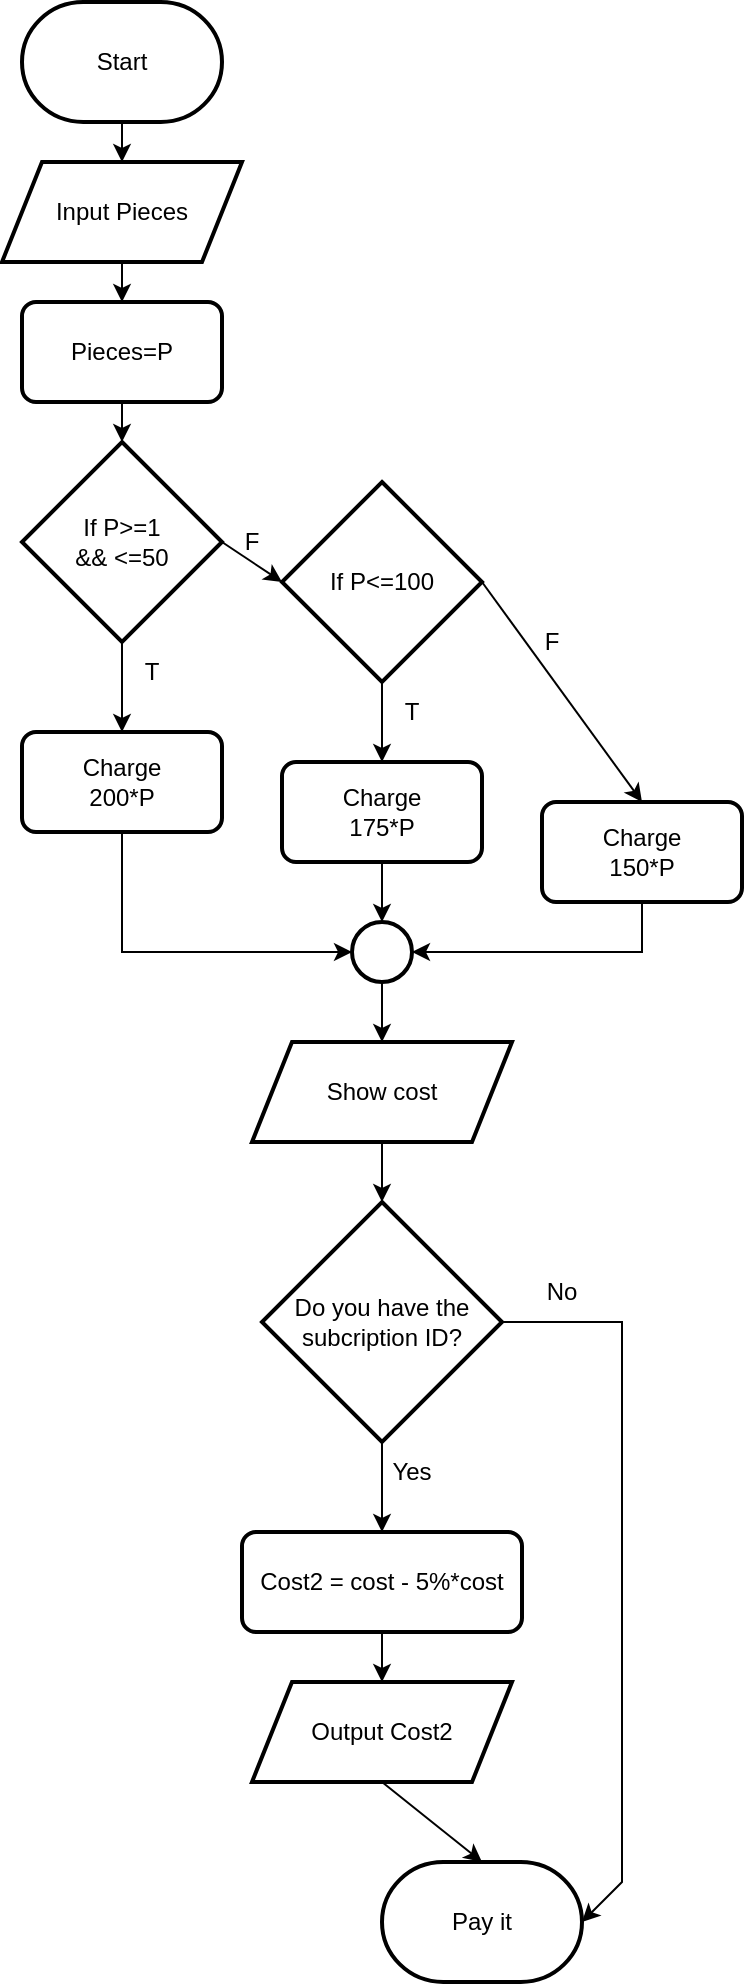 <mxfile version="16.6.7" type="github">
  <diagram id="UKuepsOys_dliQUGDk65" name="Page-1">
    <mxGraphModel dx="806" dy="465" grid="1" gridSize="10" guides="1" tooltips="1" connect="1" arrows="1" fold="1" page="1" pageScale="1" pageWidth="827" pageHeight="1169" math="0" shadow="0">
      <root>
        <mxCell id="0" />
        <mxCell id="1" parent="0" />
        <mxCell id="ra7nQEiWMHMqjAX58qIU-69" value="" style="rounded=1;whiteSpace=wrap;html=1;absoluteArcSize=1;arcSize=14;strokeWidth=2;" vertex="1" parent="1">
          <mxGeometry x="200" y="895" width="140" height="50" as="geometry" />
        </mxCell>
        <mxCell id="ra7nQEiWMHMqjAX58qIU-67" value="" style="rounded=1;whiteSpace=wrap;html=1;absoluteArcSize=1;arcSize=14;strokeWidth=2;" vertex="1" parent="1">
          <mxGeometry x="350" y="530" width="100" height="50" as="geometry" />
        </mxCell>
        <mxCell id="ra7nQEiWMHMqjAX58qIU-66" value="" style="rounded=1;whiteSpace=wrap;html=1;absoluteArcSize=1;arcSize=14;strokeWidth=2;" vertex="1" parent="1">
          <mxGeometry x="90" y="495" width="100" height="50" as="geometry" />
        </mxCell>
        <mxCell id="ra7nQEiWMHMqjAX58qIU-63" value="" style="rounded=1;whiteSpace=wrap;html=1;absoluteArcSize=1;arcSize=14;strokeWidth=2;" vertex="1" parent="1">
          <mxGeometry x="220" y="510" width="100" height="50" as="geometry" />
        </mxCell>
        <mxCell id="ra7nQEiWMHMqjAX58qIU-1" value="" style="strokeWidth=2;html=1;shape=mxgraph.flowchart.terminator;whiteSpace=wrap;" vertex="1" parent="1">
          <mxGeometry x="90" y="130" width="100" height="60" as="geometry" />
        </mxCell>
        <mxCell id="ra7nQEiWMHMqjAX58qIU-2" value="Start" style="text;html=1;strokeColor=none;fillColor=none;align=center;verticalAlign=middle;whiteSpace=wrap;rounded=0;" vertex="1" parent="1">
          <mxGeometry x="110" y="145" width="60" height="30" as="geometry" />
        </mxCell>
        <mxCell id="ra7nQEiWMHMqjAX58qIU-4" value="" style="shape=parallelogram;perimeter=parallelogramPerimeter;whiteSpace=wrap;html=1;fixedSize=1;strokeWidth=2;" vertex="1" parent="1">
          <mxGeometry x="80" y="210" width="120" height="50" as="geometry" />
        </mxCell>
        <mxCell id="ra7nQEiWMHMqjAX58qIU-5" value="Input Pieces" style="text;html=1;strokeColor=none;fillColor=none;align=center;verticalAlign=middle;whiteSpace=wrap;rounded=0;" vertex="1" parent="1">
          <mxGeometry x="90" y="222.5" width="100" height="25" as="geometry" />
        </mxCell>
        <mxCell id="ra7nQEiWMHMqjAX58qIU-7" value="" style="strokeWidth=2;html=1;shape=mxgraph.flowchart.decision;whiteSpace=wrap;" vertex="1" parent="1">
          <mxGeometry x="90" y="350" width="100" height="100" as="geometry" />
        </mxCell>
        <mxCell id="ra7nQEiWMHMqjAX58qIU-8" value="If P&amp;gt;=1 &amp;amp;&amp;amp; &amp;lt;=50" style="text;html=1;strokeColor=none;fillColor=none;align=center;verticalAlign=middle;whiteSpace=wrap;rounded=0;" vertex="1" parent="1">
          <mxGeometry x="110" y="385" width="60" height="30" as="geometry" />
        </mxCell>
        <mxCell id="ra7nQEiWMHMqjAX58qIU-9" value="" style="rounded=1;whiteSpace=wrap;html=1;absoluteArcSize=1;arcSize=14;strokeWidth=2;" vertex="1" parent="1">
          <mxGeometry x="90" y="280" width="100" height="50" as="geometry" />
        </mxCell>
        <mxCell id="ra7nQEiWMHMqjAX58qIU-11" value="Pieces=P" style="text;html=1;strokeColor=none;fillColor=none;align=center;verticalAlign=middle;whiteSpace=wrap;rounded=0;" vertex="1" parent="1">
          <mxGeometry x="110" y="290" width="60" height="30" as="geometry" />
        </mxCell>
        <mxCell id="ra7nQEiWMHMqjAX58qIU-13" value="" style="endArrow=classic;html=1;rounded=0;exitX=0.5;exitY=1;exitDx=0;exitDy=0;exitPerimeter=0;entryX=0.5;entryY=0;entryDx=0;entryDy=0;" edge="1" parent="1" source="ra7nQEiWMHMqjAX58qIU-7" target="ra7nQEiWMHMqjAX58qIU-66">
          <mxGeometry width="50" height="50" relative="1" as="geometry">
            <mxPoint x="200" y="380" as="sourcePoint" />
            <mxPoint x="110" y="480" as="targetPoint" />
          </mxGeometry>
        </mxCell>
        <mxCell id="ra7nQEiWMHMqjAX58qIU-15" value="Charge 200*P" style="text;html=1;strokeColor=none;fillColor=none;align=center;verticalAlign=middle;whiteSpace=wrap;rounded=0;" vertex="1" parent="1">
          <mxGeometry x="110" y="505" width="60" height="30" as="geometry" />
        </mxCell>
        <mxCell id="ra7nQEiWMHMqjAX58qIU-16" value="T" style="text;html=1;strokeColor=none;fillColor=none;align=center;verticalAlign=middle;whiteSpace=wrap;rounded=0;" vertex="1" parent="1">
          <mxGeometry x="140" y="450" width="30" height="30" as="geometry" />
        </mxCell>
        <mxCell id="ra7nQEiWMHMqjAX58qIU-17" value="" style="endArrow=classic;html=1;rounded=0;exitX=1;exitY=0.5;exitDx=0;exitDy=0;exitPerimeter=0;entryX=0;entryY=0.5;entryDx=0;entryDy=0;entryPerimeter=0;" edge="1" parent="1" source="ra7nQEiWMHMqjAX58qIU-7" target="ra7nQEiWMHMqjAX58qIU-20">
          <mxGeometry width="50" height="50" relative="1" as="geometry">
            <mxPoint x="200" y="470" as="sourcePoint" />
            <mxPoint x="210" y="440" as="targetPoint" />
          </mxGeometry>
        </mxCell>
        <mxCell id="ra7nQEiWMHMqjAX58qIU-18" value="F" style="text;html=1;strokeColor=none;fillColor=none;align=center;verticalAlign=middle;whiteSpace=wrap;rounded=0;" vertex="1" parent="1">
          <mxGeometry x="190" y="385" width="30" height="30" as="geometry" />
        </mxCell>
        <mxCell id="ra7nQEiWMHMqjAX58qIU-20" value="" style="strokeWidth=2;html=1;shape=mxgraph.flowchart.decision;whiteSpace=wrap;" vertex="1" parent="1">
          <mxGeometry x="220" y="370" width="100" height="100" as="geometry" />
        </mxCell>
        <mxCell id="ra7nQEiWMHMqjAX58qIU-22" value="If P&amp;lt;=100" style="text;html=1;strokeColor=none;fillColor=none;align=center;verticalAlign=middle;whiteSpace=wrap;rounded=0;" vertex="1" parent="1">
          <mxGeometry x="240" y="405" width="60" height="30" as="geometry" />
        </mxCell>
        <mxCell id="ra7nQEiWMHMqjAX58qIU-23" value="" style="endArrow=classic;html=1;rounded=0;exitX=0.5;exitY=1;exitDx=0;exitDy=0;exitPerimeter=0;entryX=0.5;entryY=0;entryDx=0;entryDy=0;" edge="1" parent="1" source="ra7nQEiWMHMqjAX58qIU-20" target="ra7nQEiWMHMqjAX58qIU-63">
          <mxGeometry width="50" height="50" relative="1" as="geometry">
            <mxPoint x="200" y="480" as="sourcePoint" />
            <mxPoint x="270" y="505" as="targetPoint" />
          </mxGeometry>
        </mxCell>
        <mxCell id="ra7nQEiWMHMqjAX58qIU-25" value="Charge 175*P" style="text;html=1;strokeColor=none;fillColor=none;align=center;verticalAlign=middle;whiteSpace=wrap;rounded=0;" vertex="1" parent="1">
          <mxGeometry x="240" y="520" width="60" height="30" as="geometry" />
        </mxCell>
        <mxCell id="ra7nQEiWMHMqjAX58qIU-26" value="T" style="text;html=1;strokeColor=none;fillColor=none;align=center;verticalAlign=middle;whiteSpace=wrap;rounded=0;" vertex="1" parent="1">
          <mxGeometry x="270" y="470" width="30" height="30" as="geometry" />
        </mxCell>
        <mxCell id="ra7nQEiWMHMqjAX58qIU-27" value="" style="endArrow=classic;html=1;rounded=0;exitX=1;exitY=0.5;exitDx=0;exitDy=0;exitPerimeter=0;entryX=0.5;entryY=0;entryDx=0;entryDy=0;" edge="1" parent="1" target="ra7nQEiWMHMqjAX58qIU-67" source="ra7nQEiWMHMqjAX58qIU-20">
          <mxGeometry width="50" height="50" relative="1" as="geometry">
            <mxPoint x="330" y="440" as="sourcePoint" />
            <mxPoint x="440" y="450" as="targetPoint" />
          </mxGeometry>
        </mxCell>
        <mxCell id="ra7nQEiWMHMqjAX58qIU-28" value="F" style="text;html=1;strokeColor=none;fillColor=none;align=center;verticalAlign=middle;whiteSpace=wrap;rounded=0;" vertex="1" parent="1">
          <mxGeometry x="340" y="440" width="30" height="20" as="geometry" />
        </mxCell>
        <mxCell id="ra7nQEiWMHMqjAX58qIU-33" value="Charge 150*P" style="text;html=1;strokeColor=none;fillColor=none;align=center;verticalAlign=middle;whiteSpace=wrap;rounded=0;" vertex="1" parent="1">
          <mxGeometry x="370" y="540" width="60" height="30" as="geometry" />
        </mxCell>
        <mxCell id="ra7nQEiWMHMqjAX58qIU-36" value="" style="ellipse;whiteSpace=wrap;html=1;aspect=fixed;strokeWidth=2;" vertex="1" parent="1">
          <mxGeometry x="255" y="590" width="30" height="30" as="geometry" />
        </mxCell>
        <mxCell id="ra7nQEiWMHMqjAX58qIU-37" value="" style="endArrow=classic;html=1;rounded=0;entryX=0;entryY=0.5;entryDx=0;entryDy=0;exitX=0.5;exitY=1;exitDx=0;exitDy=0;" edge="1" parent="1" source="ra7nQEiWMHMqjAX58qIU-66" target="ra7nQEiWMHMqjAX58qIU-36">
          <mxGeometry width="50" height="50" relative="1" as="geometry">
            <mxPoint x="120" y="560" as="sourcePoint" />
            <mxPoint x="250" y="490" as="targetPoint" />
            <Array as="points">
              <mxPoint x="140" y="605" />
            </Array>
          </mxGeometry>
        </mxCell>
        <mxCell id="ra7nQEiWMHMqjAX58qIU-38" value="" style="endArrow=classic;html=1;rounded=0;entryX=0.5;entryY=0;entryDx=0;entryDy=0;exitX=0.5;exitY=1;exitDx=0;exitDy=0;" edge="1" parent="1" source="ra7nQEiWMHMqjAX58qIU-63" target="ra7nQEiWMHMqjAX58qIU-36">
          <mxGeometry width="50" height="50" relative="1" as="geometry">
            <mxPoint x="250" y="570" as="sourcePoint" />
            <mxPoint x="250" y="490" as="targetPoint" />
          </mxGeometry>
        </mxCell>
        <mxCell id="ra7nQEiWMHMqjAX58qIU-40" value="" style="strokeWidth=2;html=1;shape=mxgraph.flowchart.terminator;whiteSpace=wrap;" vertex="1" parent="1">
          <mxGeometry x="270" y="1060" width="100" height="60" as="geometry" />
        </mxCell>
        <mxCell id="ra7nQEiWMHMqjAX58qIU-42" value="Pay it" style="text;html=1;strokeColor=none;fillColor=none;align=center;verticalAlign=middle;whiteSpace=wrap;rounded=0;" vertex="1" parent="1">
          <mxGeometry x="280" y="1075" width="80" height="30" as="geometry" />
        </mxCell>
        <mxCell id="ra7nQEiWMHMqjAX58qIU-43" value="" style="strokeWidth=2;html=1;shape=mxgraph.flowchart.decision;whiteSpace=wrap;" vertex="1" parent="1">
          <mxGeometry x="210" y="730" width="120" height="120" as="geometry" />
        </mxCell>
        <mxCell id="ra7nQEiWMHMqjAX58qIU-45" value="Do you have the subcription ID?" style="text;html=1;strokeColor=none;fillColor=none;align=center;verticalAlign=middle;whiteSpace=wrap;rounded=0;" vertex="1" parent="1">
          <mxGeometry x="225" y="775" width="90" height="30" as="geometry" />
        </mxCell>
        <mxCell id="ra7nQEiWMHMqjAX58qIU-46" value="" style="endArrow=classic;html=1;rounded=0;exitX=0.5;exitY=1;exitDx=0;exitDy=0;exitPerimeter=0;entryX=0.5;entryY=0;entryDx=0;entryDy=0;" edge="1" parent="1" source="ra7nQEiWMHMqjAX58qIU-43" target="ra7nQEiWMHMqjAX58qIU-69">
          <mxGeometry width="50" height="50" relative="1" as="geometry">
            <mxPoint x="200" y="740" as="sourcePoint" />
            <mxPoint x="240" y="880" as="targetPoint" />
          </mxGeometry>
        </mxCell>
        <mxCell id="ra7nQEiWMHMqjAX58qIU-47" value="Yes" style="text;html=1;strokeColor=none;fillColor=none;align=center;verticalAlign=middle;whiteSpace=wrap;rounded=0;" vertex="1" parent="1">
          <mxGeometry x="270" y="850" width="30" height="30" as="geometry" />
        </mxCell>
        <mxCell id="ra7nQEiWMHMqjAX58qIU-49" value="Cost2 = cost - 5%*cost" style="text;html=1;strokeColor=none;fillColor=none;align=center;verticalAlign=middle;whiteSpace=wrap;rounded=0;" vertex="1" parent="1">
          <mxGeometry x="206.25" y="905" width="127.5" height="30" as="geometry" />
        </mxCell>
        <mxCell id="ra7nQEiWMHMqjAX58qIU-50" value="" style="endArrow=classic;html=1;rounded=0;exitX=0.5;exitY=1;exitDx=0;exitDy=0;entryX=0.5;entryY=0;entryDx=0;entryDy=0;" edge="1" parent="1" source="ra7nQEiWMHMqjAX58qIU-36" target="ra7nQEiWMHMqjAX58qIU-51">
          <mxGeometry width="50" height="50" relative="1" as="geometry">
            <mxPoint x="200" y="750" as="sourcePoint" />
            <mxPoint x="210" y="660" as="targetPoint" />
          </mxGeometry>
        </mxCell>
        <mxCell id="ra7nQEiWMHMqjAX58qIU-51" value="" style="shape=parallelogram;perimeter=parallelogramPerimeter;whiteSpace=wrap;html=1;fixedSize=1;strokeWidth=2;" vertex="1" parent="1">
          <mxGeometry x="205" y="650" width="130" height="50" as="geometry" />
        </mxCell>
        <mxCell id="ra7nQEiWMHMqjAX58qIU-52" value="Show cost" style="text;html=1;strokeColor=none;fillColor=none;align=center;verticalAlign=middle;whiteSpace=wrap;rounded=0;" vertex="1" parent="1">
          <mxGeometry x="220" y="660" width="100" height="30" as="geometry" />
        </mxCell>
        <mxCell id="ra7nQEiWMHMqjAX58qIU-54" value="" style="endArrow=classic;html=1;rounded=0;exitX=0.5;exitY=1;exitDx=0;exitDy=0;entryX=0.5;entryY=0;entryDx=0;entryDy=0;entryPerimeter=0;" edge="1" parent="1" source="ra7nQEiWMHMqjAX58qIU-51" target="ra7nQEiWMHMqjAX58qIU-43">
          <mxGeometry width="50" height="50" relative="1" as="geometry">
            <mxPoint x="200" y="760" as="sourcePoint" />
            <mxPoint x="250" y="710" as="targetPoint" />
          </mxGeometry>
        </mxCell>
        <mxCell id="ra7nQEiWMHMqjAX58qIU-56" value="" style="endArrow=classic;html=1;rounded=0;exitX=1;exitY=0.5;exitDx=0;exitDy=0;exitPerimeter=0;entryX=1;entryY=0.5;entryDx=0;entryDy=0;entryPerimeter=0;" edge="1" parent="1" source="ra7nQEiWMHMqjAX58qIU-43" target="ra7nQEiWMHMqjAX58qIU-40">
          <mxGeometry width="50" height="50" relative="1" as="geometry">
            <mxPoint x="200" y="850" as="sourcePoint" />
            <mxPoint x="340" y="1030" as="targetPoint" />
            <Array as="points">
              <mxPoint x="390" y="790" />
              <mxPoint x="390" y="1070" />
            </Array>
          </mxGeometry>
        </mxCell>
        <mxCell id="ra7nQEiWMHMqjAX58qIU-57" value="No" style="text;html=1;strokeColor=none;fillColor=none;align=center;verticalAlign=middle;whiteSpace=wrap;rounded=0;" vertex="1" parent="1">
          <mxGeometry x="330" y="760" width="60" height="30" as="geometry" />
        </mxCell>
        <mxCell id="ra7nQEiWMHMqjAX58qIU-60" value="" style="endArrow=classic;html=1;rounded=0;exitX=0.5;exitY=1;exitDx=0;exitDy=0;exitPerimeter=0;entryX=0.5;entryY=0;entryDx=0;entryDy=0;" edge="1" parent="1" source="ra7nQEiWMHMqjAX58qIU-1" target="ra7nQEiWMHMqjAX58qIU-4">
          <mxGeometry width="50" height="50" relative="1" as="geometry">
            <mxPoint x="200" y="350" as="sourcePoint" />
            <mxPoint x="250" y="300" as="targetPoint" />
          </mxGeometry>
        </mxCell>
        <mxCell id="ra7nQEiWMHMqjAX58qIU-61" value="" style="endArrow=classic;html=1;rounded=0;exitX=0.5;exitY=1;exitDx=0;exitDy=0;entryX=0.5;entryY=0;entryDx=0;entryDy=0;" edge="1" parent="1" source="ra7nQEiWMHMqjAX58qIU-4" target="ra7nQEiWMHMqjAX58qIU-9">
          <mxGeometry width="50" height="50" relative="1" as="geometry">
            <mxPoint x="200" y="350" as="sourcePoint" />
            <mxPoint x="250" y="300" as="targetPoint" />
          </mxGeometry>
        </mxCell>
        <mxCell id="ra7nQEiWMHMqjAX58qIU-62" value="" style="endArrow=classic;html=1;rounded=0;exitX=0.5;exitY=1;exitDx=0;exitDy=0;entryX=0.5;entryY=0;entryDx=0;entryDy=0;entryPerimeter=0;" edge="1" parent="1" source="ra7nQEiWMHMqjAX58qIU-9" target="ra7nQEiWMHMqjAX58qIU-7">
          <mxGeometry width="50" height="50" relative="1" as="geometry">
            <mxPoint x="200" y="350" as="sourcePoint" />
            <mxPoint x="250" y="300" as="targetPoint" />
          </mxGeometry>
        </mxCell>
        <mxCell id="ra7nQEiWMHMqjAX58qIU-68" value="" style="endArrow=classic;html=1;rounded=0;exitX=0.5;exitY=1;exitDx=0;exitDy=0;entryX=1;entryY=0.5;entryDx=0;entryDy=0;" edge="1" parent="1" source="ra7nQEiWMHMqjAX58qIU-67" target="ra7nQEiWMHMqjAX58qIU-36">
          <mxGeometry width="50" height="50" relative="1" as="geometry">
            <mxPoint x="200" y="580" as="sourcePoint" />
            <mxPoint x="250" y="530" as="targetPoint" />
            <Array as="points">
              <mxPoint x="400" y="605" />
            </Array>
          </mxGeometry>
        </mxCell>
        <mxCell id="ra7nQEiWMHMqjAX58qIU-70" value="" style="shape=parallelogram;perimeter=parallelogramPerimeter;whiteSpace=wrap;html=1;fixedSize=1;strokeWidth=2;" vertex="1" parent="1">
          <mxGeometry x="205" y="970" width="130" height="50" as="geometry" />
        </mxCell>
        <mxCell id="ra7nQEiWMHMqjAX58qIU-71" value="Output Cost2" style="text;html=1;strokeColor=none;fillColor=none;align=center;verticalAlign=middle;whiteSpace=wrap;rounded=0;" vertex="1" parent="1">
          <mxGeometry x="230" y="980" width="80" height="30" as="geometry" />
        </mxCell>
        <mxCell id="ra7nQEiWMHMqjAX58qIU-72" value="" style="endArrow=classic;html=1;rounded=0;exitX=0.5;exitY=1;exitDx=0;exitDy=0;entryX=0.5;entryY=0;entryDx=0;entryDy=0;" edge="1" parent="1" source="ra7nQEiWMHMqjAX58qIU-69" target="ra7nQEiWMHMqjAX58qIU-70">
          <mxGeometry width="50" height="50" relative="1" as="geometry">
            <mxPoint x="200" y="900" as="sourcePoint" />
            <mxPoint x="250" y="850" as="targetPoint" />
          </mxGeometry>
        </mxCell>
        <mxCell id="ra7nQEiWMHMqjAX58qIU-73" value="" style="endArrow=classic;html=1;rounded=0;exitX=0.5;exitY=1;exitDx=0;exitDy=0;entryX=0.5;entryY=0;entryDx=0;entryDy=0;entryPerimeter=0;" edge="1" parent="1" source="ra7nQEiWMHMqjAX58qIU-70" target="ra7nQEiWMHMqjAX58qIU-40">
          <mxGeometry width="50" height="50" relative="1" as="geometry">
            <mxPoint x="200" y="960" as="sourcePoint" />
            <mxPoint x="250" y="910" as="targetPoint" />
          </mxGeometry>
        </mxCell>
      </root>
    </mxGraphModel>
  </diagram>
</mxfile>
